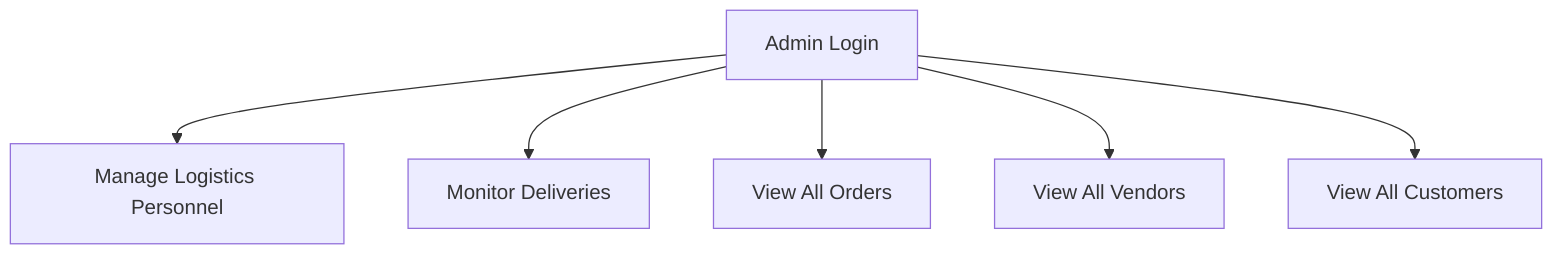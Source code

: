 graph TD
    D1[Admin Login] --> D2[Manage Logistics Personnel]
    D1 --> D3[Monitor Deliveries]
    D1 --> D4[View All Orders]
    D1 --> D5[View All Vendors]
    D1 --> D6[View All Customers]